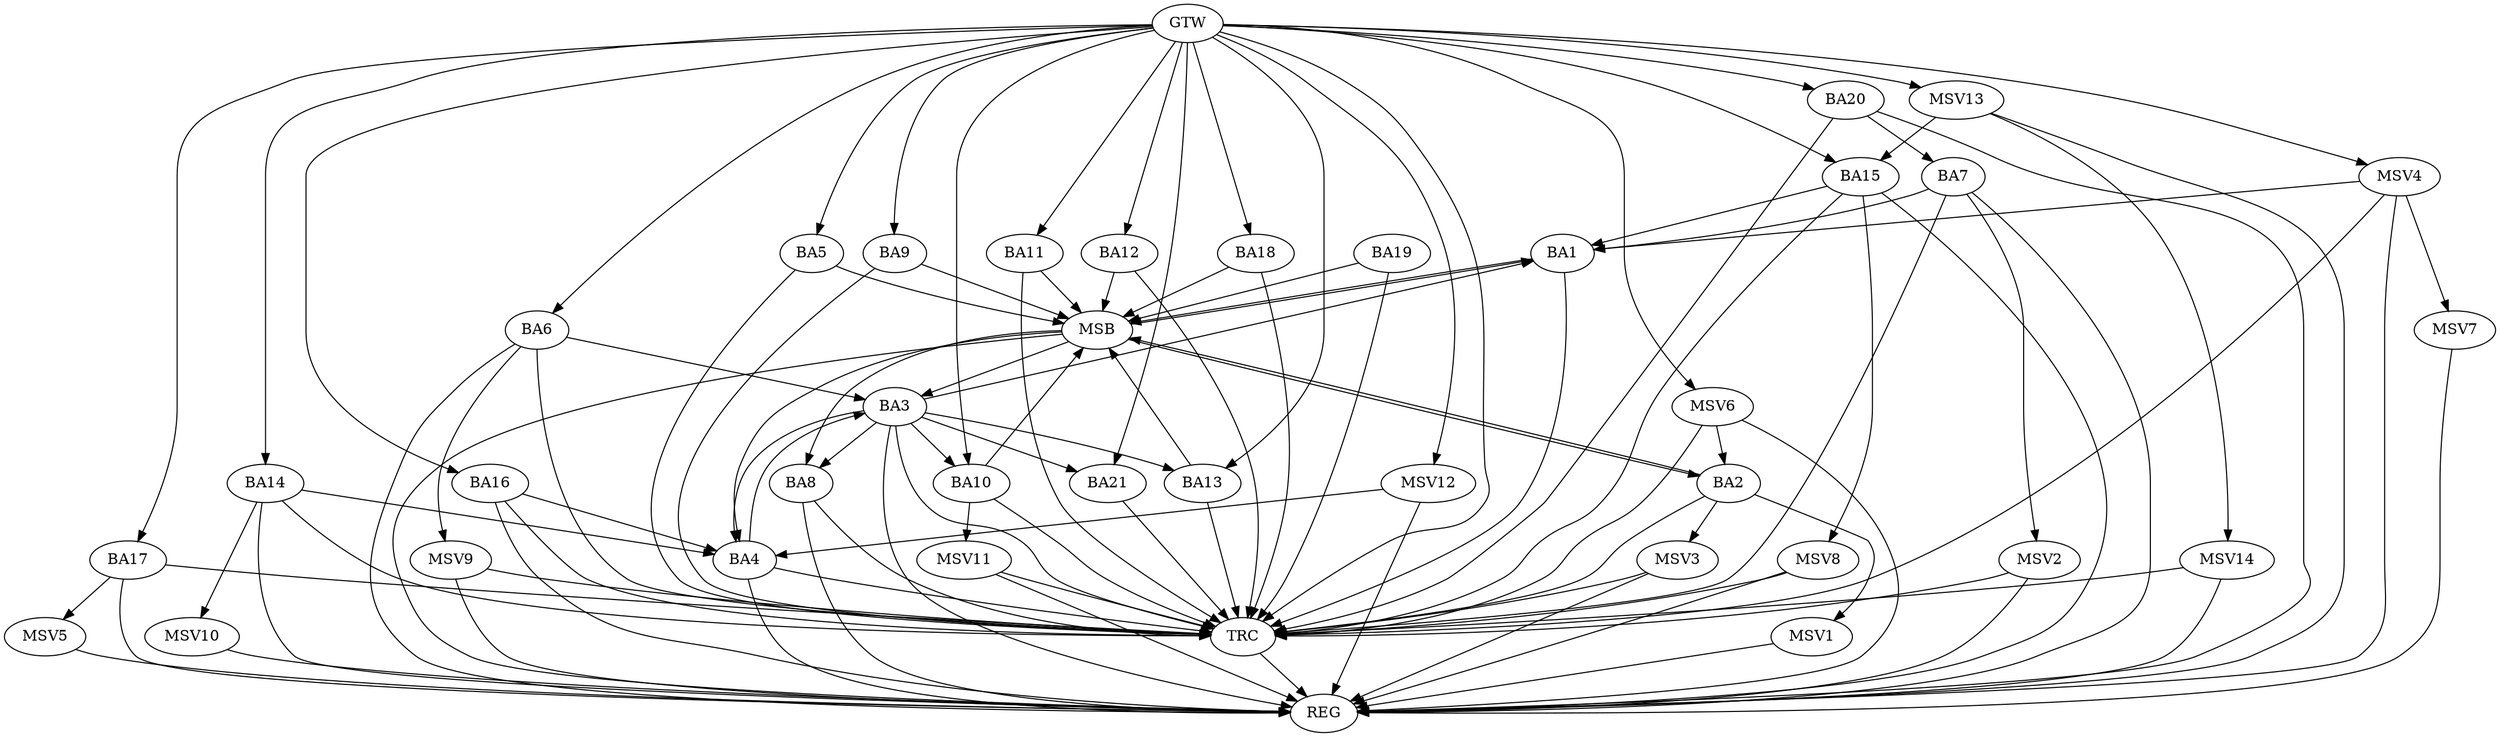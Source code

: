 strict digraph G {
  BA1 [ label="BA1" ];
  BA2 [ label="BA2" ];
  BA3 [ label="BA3" ];
  BA4 [ label="BA4" ];
  BA5 [ label="BA5" ];
  BA6 [ label="BA6" ];
  BA7 [ label="BA7" ];
  BA8 [ label="BA8" ];
  BA9 [ label="BA9" ];
  BA10 [ label="BA10" ];
  BA11 [ label="BA11" ];
  BA12 [ label="BA12" ];
  BA13 [ label="BA13" ];
  BA14 [ label="BA14" ];
  BA15 [ label="BA15" ];
  BA16 [ label="BA16" ];
  BA17 [ label="BA17" ];
  BA18 [ label="BA18" ];
  BA19 [ label="BA19" ];
  BA20 [ label="BA20" ];
  BA21 [ label="BA21" ];
  GTW [ label="GTW" ];
  REG [ label="REG" ];
  MSB [ label="MSB" ];
  TRC [ label="TRC" ];
  MSV1 [ label="MSV1" ];
  MSV2 [ label="MSV2" ];
  MSV3 [ label="MSV3" ];
  MSV4 [ label="MSV4" ];
  MSV5 [ label="MSV5" ];
  MSV6 [ label="MSV6" ];
  MSV7 [ label="MSV7" ];
  MSV8 [ label="MSV8" ];
  MSV9 [ label="MSV9" ];
  MSV10 [ label="MSV10" ];
  MSV11 [ label="MSV11" ];
  MSV12 [ label="MSV12" ];
  MSV13 [ label="MSV13" ];
  MSV14 [ label="MSV14" ];
  BA3 -> BA1;
  BA4 -> BA3;
  BA6 -> BA3;
  BA7 -> BA1;
  BA14 -> BA4;
  BA15 -> BA1;
  BA16 -> BA4;
  BA20 -> BA7;
  GTW -> BA5;
  GTW -> BA6;
  GTW -> BA9;
  GTW -> BA10;
  GTW -> BA11;
  GTW -> BA12;
  GTW -> BA13;
  GTW -> BA14;
  GTW -> BA15;
  GTW -> BA16;
  GTW -> BA17;
  GTW -> BA18;
  GTW -> BA20;
  GTW -> BA21;
  BA3 -> REG;
  BA4 -> REG;
  BA6 -> REG;
  BA7 -> REG;
  BA8 -> REG;
  BA14 -> REG;
  BA15 -> REG;
  BA16 -> REG;
  BA17 -> REG;
  BA20 -> REG;
  BA1 -> MSB;
  MSB -> BA2;
  MSB -> REG;
  BA2 -> MSB;
  MSB -> BA1;
  BA5 -> MSB;
  BA9 -> MSB;
  MSB -> BA4;
  BA10 -> MSB;
  BA11 -> MSB;
  MSB -> BA8;
  BA12 -> MSB;
  MSB -> BA3;
  BA13 -> MSB;
  BA18 -> MSB;
  BA19 -> MSB;
  BA1 -> TRC;
  BA2 -> TRC;
  BA3 -> TRC;
  BA4 -> TRC;
  BA5 -> TRC;
  BA6 -> TRC;
  BA7 -> TRC;
  BA8 -> TRC;
  BA9 -> TRC;
  BA10 -> TRC;
  BA11 -> TRC;
  BA12 -> TRC;
  BA13 -> TRC;
  BA14 -> TRC;
  BA15 -> TRC;
  BA16 -> TRC;
  BA17 -> TRC;
  BA18 -> TRC;
  BA19 -> TRC;
  BA20 -> TRC;
  BA21 -> TRC;
  GTW -> TRC;
  TRC -> REG;
  BA3 -> BA4;
  BA3 -> BA10;
  BA3 -> BA21;
  BA3 -> BA13;
  BA3 -> BA8;
  BA2 -> MSV1;
  MSV1 -> REG;
  BA7 -> MSV2;
  MSV2 -> REG;
  MSV2 -> TRC;
  BA2 -> MSV3;
  MSV3 -> REG;
  MSV3 -> TRC;
  MSV4 -> BA1;
  GTW -> MSV4;
  MSV4 -> REG;
  MSV4 -> TRC;
  BA17 -> MSV5;
  MSV5 -> REG;
  MSV6 -> BA2;
  GTW -> MSV6;
  MSV6 -> REG;
  MSV6 -> TRC;
  MSV4 -> MSV7;
  MSV7 -> REG;
  BA15 -> MSV8;
  MSV8 -> REG;
  MSV8 -> TRC;
  BA6 -> MSV9;
  MSV9 -> REG;
  MSV9 -> TRC;
  BA14 -> MSV10;
  MSV10 -> REG;
  BA10 -> MSV11;
  MSV11 -> REG;
  MSV11 -> TRC;
  MSV12 -> BA4;
  GTW -> MSV12;
  MSV12 -> REG;
  MSV13 -> BA15;
  GTW -> MSV13;
  MSV13 -> REG;
  MSV13 -> MSV14;
  MSV14 -> REG;
  MSV14 -> TRC;
}
